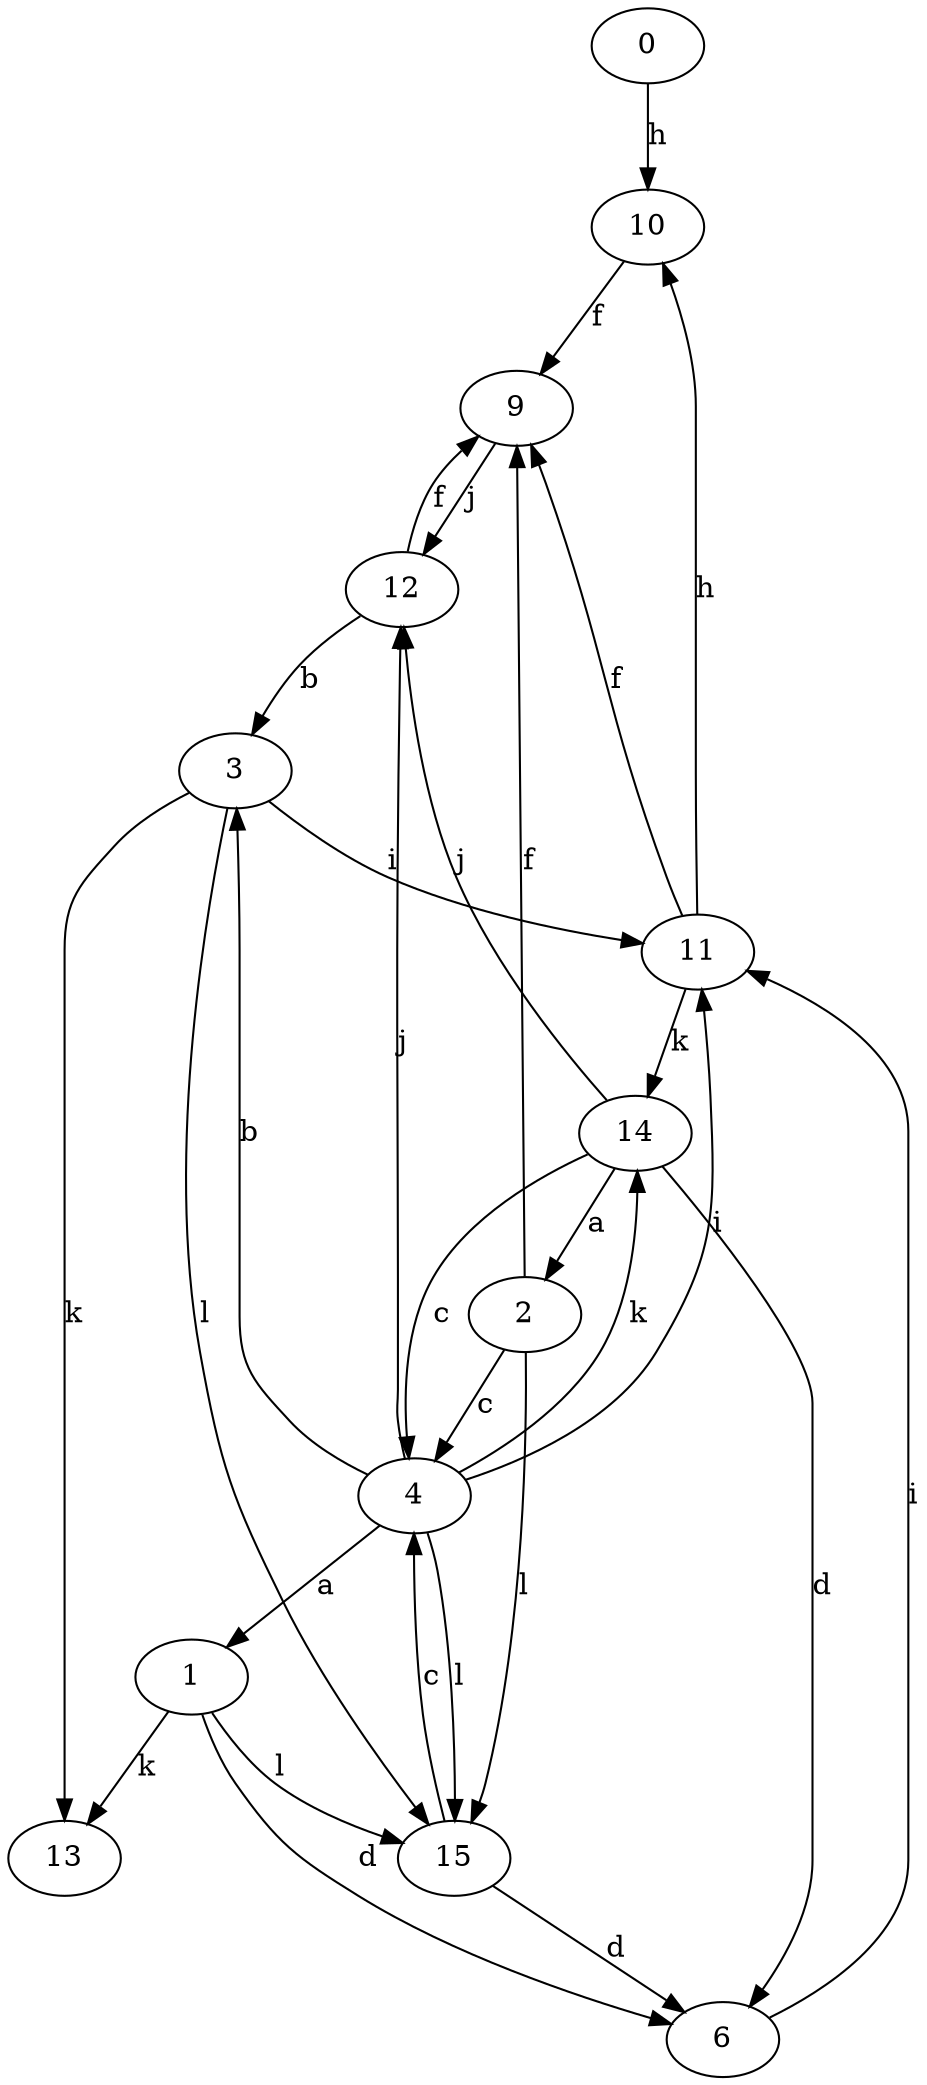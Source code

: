 strict digraph  {
0;
1;
2;
3;
4;
6;
9;
10;
11;
12;
13;
14;
15;
0 -> 10  [label=h];
1 -> 6  [label=d];
1 -> 13  [label=k];
1 -> 15  [label=l];
2 -> 4  [label=c];
2 -> 9  [label=f];
2 -> 15  [label=l];
3 -> 11  [label=i];
3 -> 13  [label=k];
3 -> 15  [label=l];
4 -> 1  [label=a];
4 -> 3  [label=b];
4 -> 11  [label=i];
4 -> 12  [label=j];
4 -> 14  [label=k];
4 -> 15  [label=l];
6 -> 11  [label=i];
9 -> 12  [label=j];
10 -> 9  [label=f];
11 -> 9  [label=f];
11 -> 10  [label=h];
11 -> 14  [label=k];
12 -> 3  [label=b];
12 -> 9  [label=f];
14 -> 2  [label=a];
14 -> 4  [label=c];
14 -> 6  [label=d];
14 -> 12  [label=j];
15 -> 4  [label=c];
15 -> 6  [label=d];
}
